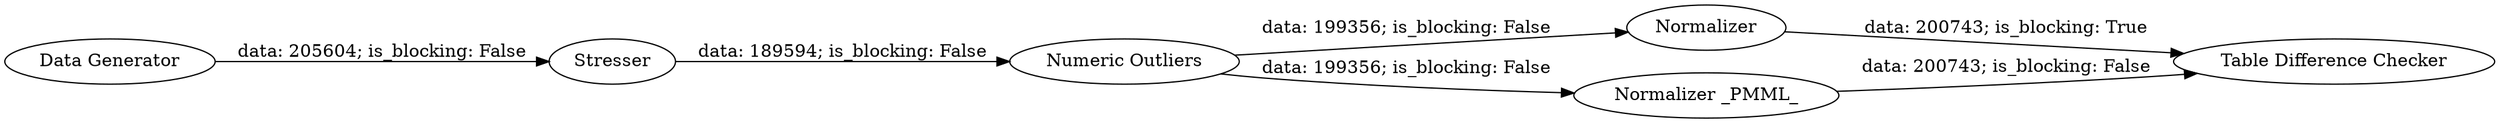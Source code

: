 digraph {
	"1196647978861620804_8" [label="Table Difference Checker"]
	"1196647978861620804_6" [label=Stresser]
	"1196647978861620804_4" [label=Normalizer]
	"1196647978861620804_1" [label="Data Generator"]
	"1196647978861620804_7" [label="Normalizer _PMML_"]
	"1196647978861620804_3" [label="Numeric Outliers"]
	"1196647978861620804_6" -> "1196647978861620804_3" [label="data: 189594; is_blocking: False"]
	"1196647978861620804_4" -> "1196647978861620804_8" [label="data: 200743; is_blocking: True"]
	"1196647978861620804_3" -> "1196647978861620804_4" [label="data: 199356; is_blocking: False"]
	"1196647978861620804_1" -> "1196647978861620804_6" [label="data: 205604; is_blocking: False"]
	"1196647978861620804_7" -> "1196647978861620804_8" [label="data: 200743; is_blocking: False"]
	"1196647978861620804_3" -> "1196647978861620804_7" [label="data: 199356; is_blocking: False"]
	rankdir=LR
}
